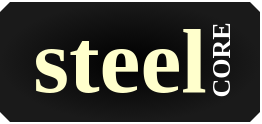 <mxfile version="20.5.3" type="google"><diagram id="XBTx39E1cxYy8wFJRU6c" name="Page-1"><mxGraphModel dx="1422" dy="754" grid="1" gridSize="10" guides="1" tooltips="1" connect="1" arrows="1" fold="1" page="1" pageScale="1" pageWidth="1654" pageHeight="1169" math="0" shadow="0" extFonts="Montserrat^https://fonts.googleapis.com/css?family=Montserrat"><root><mxCell id="0"/><mxCell id="1" parent="0"/><mxCell id="biwFQSHuBSlj9lMnExiB-1" value="" style="whiteSpace=wrap;html=1;shape=mxgraph.basic.octagon2;align=center;verticalAlign=middle;dx=2.5;strokeColor=none;fillColor=#000000;gradientDirection=radial;gradientColor=#1A1A1A;shadow=0;sketch=0;fontColor=#000000;" vertex="1" parent="1"><mxGeometry x="840" y="480" width="130" height="60" as="geometry"/></mxCell><mxCell id="xb1l6z94Y8digptkFGft-2" value="steel" style="text;html=1;strokeColor=none;fillColor=none;align=center;verticalAlign=middle;whiteSpace=wrap;rounded=0;fontSize=46;fontColor=#FFFFCC;fontStyle=1;labelBorderColor=none;labelBackgroundColor=none;fontFamily=Iceland;fontSource=https%3A%2F%2Ffonts.googleapis.com%2Fcss%3Ffamily%3DIceland;" parent="1" vertex="1"><mxGeometry x="880" y="499" width="40" height="20" as="geometry"/></mxCell><mxCell id="xb1l6z94Y8digptkFGft-4" value="CORE" style="text;html=1;strokeColor=none;fillColor=none;align=center;verticalAlign=middle;whiteSpace=wrap;rounded=0;fontSize=13;fontColor=#FFFFFF;fontStyle=1;labelBorderColor=none;labelBackgroundColor=none;fontFamily=Iceland;fontSource=https%3A%2F%2Ffonts.googleapis.com%2Fcss%3Ffamily%3DIceland;rotation=-90;" parent="1" vertex="1"><mxGeometry x="920" y="490.75" width="60" height="36.5" as="geometry"/></mxCell></root></mxGraphModel></diagram></mxfile>